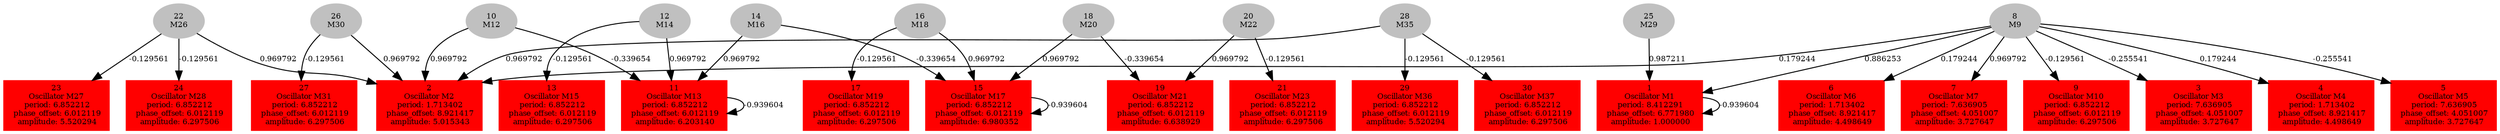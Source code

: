  digraph g{ forcelabels=true;
1 [label=<1<BR />Oscillator M1<BR /> period: 8.412291<BR /> phase_offset: 6.771980<BR /> amplitude: 1.000000>, shape=box,color=red,style=filled,fontsize=8];2 [label=<2<BR />Oscillator M2<BR /> period: 1.713402<BR /> phase_offset: 8.921417<BR /> amplitude: 5.015343>, shape=box,color=red,style=filled,fontsize=8];3 [label=<3<BR />Oscillator M3<BR /> period: 7.636905<BR /> phase_offset: 4.051007<BR /> amplitude: 3.727647>, shape=box,color=red,style=filled,fontsize=8];4 [label=<4<BR />Oscillator M4<BR /> period: 1.713402<BR /> phase_offset: 8.921417<BR /> amplitude: 4.498649>, shape=box,color=red,style=filled,fontsize=8];5 [label=<5<BR />Oscillator M5<BR /> period: 7.636905<BR /> phase_offset: 4.051007<BR /> amplitude: 3.727647>, shape=box,color=red,style=filled,fontsize=8];6 [label=<6<BR />Oscillator M6<BR /> period: 1.713402<BR /> phase_offset: 8.921417<BR /> amplitude: 4.498649>, shape=box,color=red,style=filled,fontsize=8];7 [label=<7<BR />Oscillator M7<BR /> period: 7.636905<BR /> phase_offset: 4.051007<BR /> amplitude: 3.727647>, shape=box,color=red,style=filled,fontsize=8];8[label=<8<BR/>M9>,color="grey",style=filled,fontsize=8];
9 [label=<9<BR />Oscillator M10<BR /> period: 6.852212<BR /> phase_offset: 6.012119<BR /> amplitude: 6.297506>, shape=box,color=red,style=filled,fontsize=8];10[label=<10<BR/>M12>,color="grey",style=filled,fontsize=8];
11 [label=<11<BR />Oscillator M13<BR /> period: 6.852212<BR /> phase_offset: 6.012119<BR /> amplitude: 6.203140>, shape=box,color=red,style=filled,fontsize=8];12[label=<12<BR/>M14>,color="grey",style=filled,fontsize=8];
13 [label=<13<BR />Oscillator M15<BR /> period: 6.852212<BR /> phase_offset: 6.012119<BR /> amplitude: 6.297506>, shape=box,color=red,style=filled,fontsize=8];14[label=<14<BR/>M16>,color="grey",style=filled,fontsize=8];
15 [label=<15<BR />Oscillator M17<BR /> period: 6.852212<BR /> phase_offset: 6.012119<BR /> amplitude: 6.980352>, shape=box,color=red,style=filled,fontsize=8];16[label=<16<BR/>M18>,color="grey",style=filled,fontsize=8];
17 [label=<17<BR />Oscillator M19<BR /> period: 6.852212<BR /> phase_offset: 6.012119<BR /> amplitude: 6.297506>, shape=box,color=red,style=filled,fontsize=8];18[label=<18<BR/>M20>,color="grey",style=filled,fontsize=8];
19 [label=<19<BR />Oscillator M21<BR /> period: 6.852212<BR /> phase_offset: 6.012119<BR /> amplitude: 6.638929>, shape=box,color=red,style=filled,fontsize=8];20[label=<20<BR/>M22>,color="grey",style=filled,fontsize=8];
21 [label=<21<BR />Oscillator M23<BR /> period: 6.852212<BR /> phase_offset: 6.012119<BR /> amplitude: 6.297506>, shape=box,color=red,style=filled,fontsize=8];22[label=<22<BR/>M26>,color="grey",style=filled,fontsize=8];
23 [label=<23<BR />Oscillator M27<BR /> period: 6.852212<BR /> phase_offset: 6.012119<BR /> amplitude: 5.520294>, shape=box,color=red,style=filled,fontsize=8];24 [label=<24<BR />Oscillator M28<BR /> period: 6.852212<BR /> phase_offset: 6.012119<BR /> amplitude: 6.297506>, shape=box,color=red,style=filled,fontsize=8];25[label=<25<BR/>M29>,color="grey",style=filled,fontsize=8];
26[label=<26<BR/>M30>,color="grey",style=filled,fontsize=8];
27 [label=<27<BR />Oscillator M31<BR /> period: 6.852212<BR /> phase_offset: 6.012119<BR /> amplitude: 6.297506>, shape=box,color=red,style=filled,fontsize=8];28[label=<28<BR/>M35>,color="grey",style=filled,fontsize=8];
29 [label=<29<BR />Oscillator M36<BR /> period: 6.852212<BR /> phase_offset: 6.012119<BR /> amplitude: 5.520294>, shape=box,color=red,style=filled,fontsize=8];30 [label=<30<BR />Oscillator M37<BR /> period: 6.852212<BR /> phase_offset: 6.012119<BR /> amplitude: 6.297506>, shape=box,color=red,style=filled,fontsize=8];1 -> 1[label="-0.939604 ",fontsize="8"];
8 -> 1[label="0.886253 ",fontsize="8"];
8 -> 2[label="0.179244 ",fontsize="8"];
8 -> 3[label="-0.255541 ",fontsize="8"];
8 -> 4[label="0.179244 ",fontsize="8"];
8 -> 5[label="-0.255541 ",fontsize="8"];
8 -> 6[label="0.179244 ",fontsize="8"];
8 -> 7[label="0.969792 ",fontsize="8"];
8 -> 9[label="-0.129561 ",fontsize="8"];
10 -> 2[label="0.969792 ",fontsize="8"];
10 -> 11[label="-0.339654 ",fontsize="8"];
11 -> 11[label="-0.939604 ",fontsize="8"];
12 -> 11[label="0.969792 ",fontsize="8"];
12 -> 13[label="-0.129561 ",fontsize="8"];
14 -> 11[label="0.969792 ",fontsize="8"];
14 -> 15[label="-0.339654 ",fontsize="8"];
15 -> 15[label="-0.939604 ",fontsize="8"];
16 -> 15[label="0.969792 ",fontsize="8"];
16 -> 17[label="-0.129561 ",fontsize="8"];
18 -> 15[label="0.969792 ",fontsize="8"];
18 -> 19[label="-0.339654 ",fontsize="8"];
20 -> 19[label="0.969792 ",fontsize="8"];
20 -> 21[label="-0.129561 ",fontsize="8"];
22 -> 2[label="0.969792 ",fontsize="8"];
22 -> 23[label="-0.129561 ",fontsize="8"];
22 -> 24[label="-0.129561 ",fontsize="8"];
25 -> 1[label="0.987211 ",fontsize="8"];
26 -> 2[label="0.969792 ",fontsize="8"];
26 -> 27[label="-0.129561 ",fontsize="8"];
28 -> 2[label="0.969792 ",fontsize="8"];
28 -> 29[label="-0.129561 ",fontsize="8"];
28 -> 30[label="-0.129561 ",fontsize="8"];
 }
